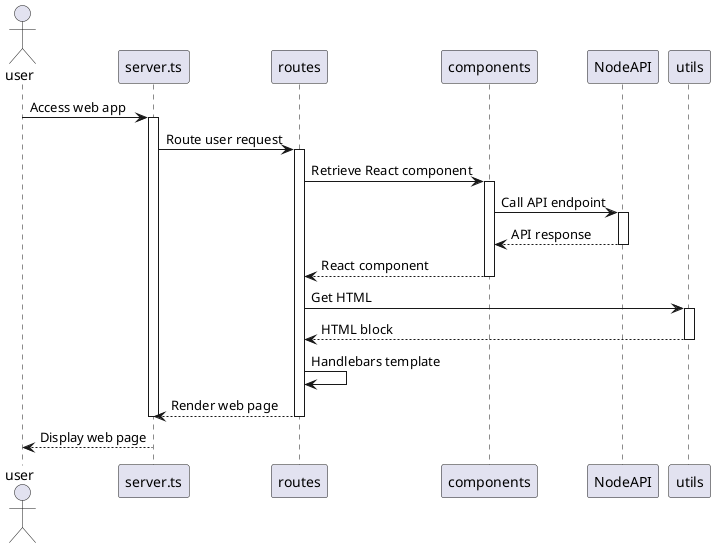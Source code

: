 @startuml Page render sequence
actor user
user -> server.ts: Access web app
activate server.ts
    server.ts -> routes: Route user request
    activate routes
        routes -> components: Retrieve React component
        activate components
            components -> NodeAPI: Call API endpoint
            activate NodeAPI
                NodeAPI --> components: API response
            deactivate NodeAPI
            components --> routes: React component
        deactivate components
        routes -> utils: Get HTML
        activate utils
            utils --> routes: HTML block
        deactivate utils
        routes -> routes: Handlebars template
        routes --> server.ts: Render web page
    deactivate routes
deactivate server.ts
server.ts --> user: Display web page
@enduml